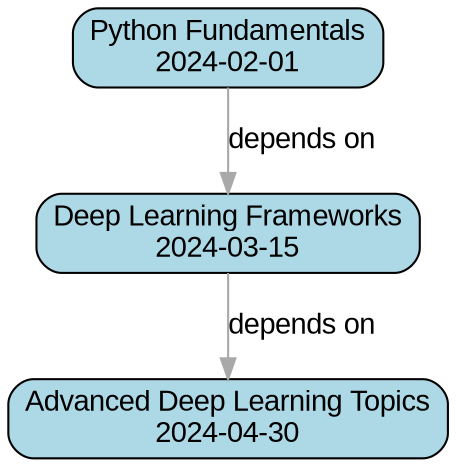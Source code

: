 digraph Roadmap {
    rankdir=TB;
    node [shape=box, style="filled,rounded", fillcolor=lightblue, fontname="Arial"];
    edge [color=darkgray, fontname="Arial"];

    node1 [label="Python Fundamentals\n2024-02-01", title="Python Fundamentals", date="2024-02-01"];
    node2 [label="Deep Learning Frameworks\n2024-03-15", title="Deep Learning Frameworks", date="2024-03-15"];
    node3 [label="Advanced Deep Learning Topics\n2024-04-30", title="Advanced Deep Learning Topics", date="2024-04-30"];

    node1 -> node2 [label="depends on"];
    node2 -> node3 [label="depends on"];
}